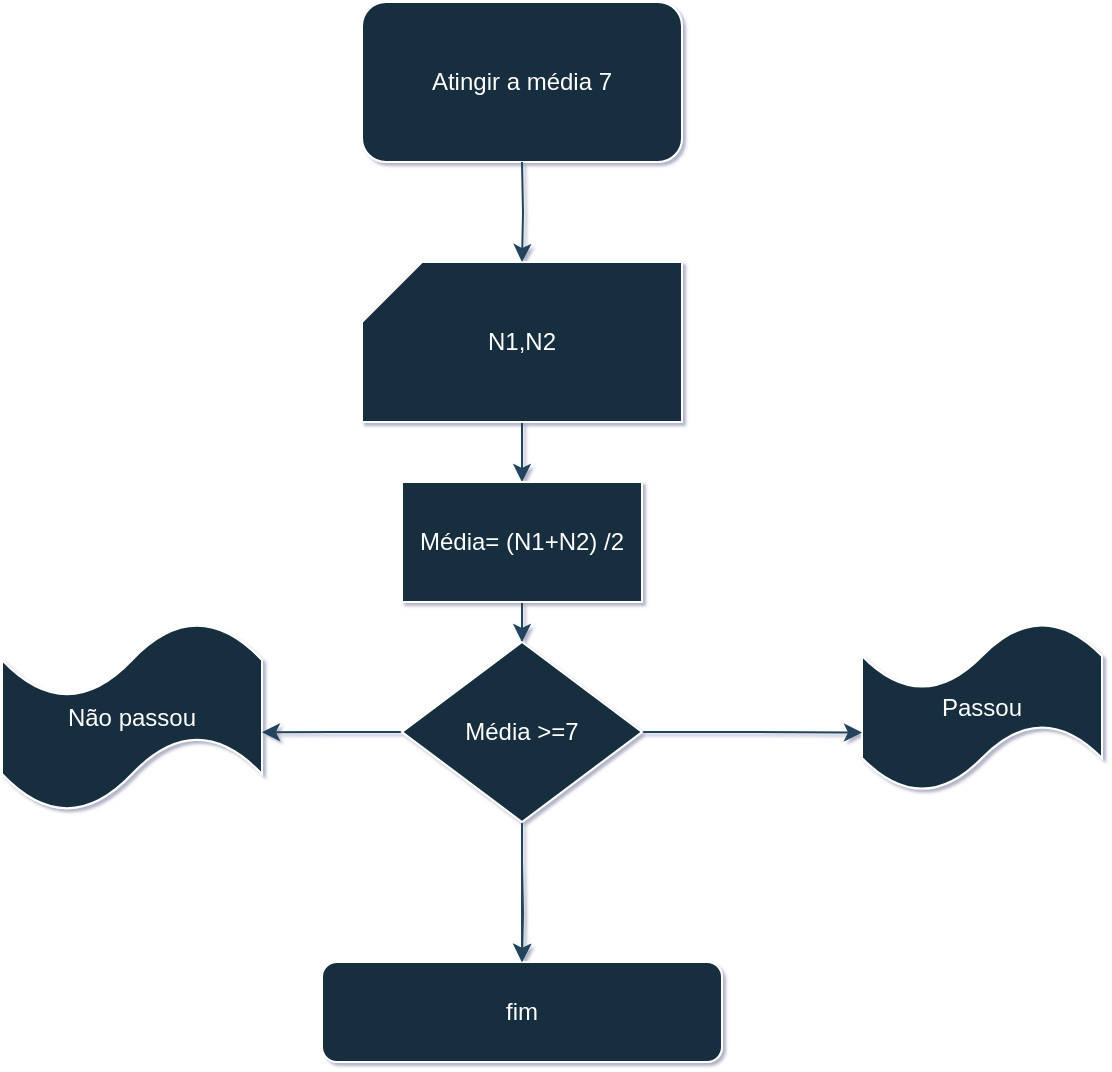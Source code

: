 <mxfile version="26.0.14">
  <diagram name="Página-1" id="KbXSGd8BQL1ttHwS0XMe">
    <mxGraphModel dx="1632" dy="761" grid="1" gridSize="10" guides="1" tooltips="1" connect="1" arrows="1" fold="1" page="1" pageScale="1" pageWidth="827" pageHeight="1169" background="none" math="0" shadow="1">
      <root>
        <mxCell id="0" />
        <mxCell id="1" parent="0" />
        <mxCell id="dsQgrmiMSyN-VsnkwqVX-1" value="Atingir a média 7" style="rounded=1;whiteSpace=wrap;html=1;labelBackgroundColor=none;fillColor=#182E3E;strokeColor=#FFFFFF;fontColor=#FFFFFF;" vertex="1" parent="1">
          <mxGeometry x="330" y="60" width="160" height="80" as="geometry" />
        </mxCell>
        <mxCell id="dsQgrmiMSyN-VsnkwqVX-18" style="edgeStyle=orthogonalEdgeStyle;rounded=0;orthogonalLoop=1;jettySize=auto;html=1;entryX=0.5;entryY=0;entryDx=0;entryDy=0;labelBackgroundColor=none;strokeColor=#23445D;fontColor=default;" edge="1" parent="1" source="dsQgrmiMSyN-VsnkwqVX-2" target="dsQgrmiMSyN-VsnkwqVX-16">
          <mxGeometry relative="1" as="geometry" />
        </mxCell>
        <mxCell id="dsQgrmiMSyN-VsnkwqVX-2" value="N1,N2" style="shape=card;whiteSpace=wrap;html=1;labelBackgroundColor=none;fillColor=#182E3E;strokeColor=#FFFFFF;fontColor=#FFFFFF;" vertex="1" parent="1">
          <mxGeometry x="330" y="190" width="160" height="80" as="geometry" />
        </mxCell>
        <mxCell id="dsQgrmiMSyN-VsnkwqVX-4" value="Passou" style="shape=tape;whiteSpace=wrap;html=1;labelBackgroundColor=none;fillColor=#182E3E;strokeColor=#FFFFFF;fontColor=#FFFFFF;" vertex="1" parent="1">
          <mxGeometry x="580" y="370" width="120" height="85" as="geometry" />
        </mxCell>
        <mxCell id="dsQgrmiMSyN-VsnkwqVX-5" value="Não passou" style="shape=tape;whiteSpace=wrap;html=1;labelBackgroundColor=none;fillColor=#182E3E;strokeColor=#FFFFFF;fontColor=#FFFFFF;" vertex="1" parent="1">
          <mxGeometry x="150" y="370" width="130" height="95" as="geometry" />
        </mxCell>
        <mxCell id="dsQgrmiMSyN-VsnkwqVX-6" value="fim" style="rounded=1;whiteSpace=wrap;html=1;labelBackgroundColor=none;fillColor=#182E3E;strokeColor=#FFFFFF;fontColor=#FFFFFF;" vertex="1" parent="1">
          <mxGeometry x="310" y="540" width="200" height="50" as="geometry" />
        </mxCell>
        <mxCell id="dsQgrmiMSyN-VsnkwqVX-12" style="edgeStyle=orthogonalEdgeStyle;rounded=0;orthogonalLoop=1;jettySize=auto;html=1;entryX=0.5;entryY=0;entryDx=0;entryDy=0;labelBackgroundColor=none;strokeColor=#23445D;fontColor=default;" edge="1" parent="1" target="dsQgrmiMSyN-VsnkwqVX-6">
          <mxGeometry relative="1" as="geometry">
            <mxPoint x="410" y="490" as="sourcePoint" />
          </mxGeometry>
        </mxCell>
        <mxCell id="dsQgrmiMSyN-VsnkwqVX-8" style="edgeStyle=orthogonalEdgeStyle;rounded=0;orthogonalLoop=1;jettySize=auto;html=1;entryX=0.5;entryY=0;entryDx=0;entryDy=0;entryPerimeter=0;labelBackgroundColor=none;strokeColor=#23445D;fontColor=default;" edge="1" parent="1" target="dsQgrmiMSyN-VsnkwqVX-2">
          <mxGeometry relative="1" as="geometry">
            <mxPoint x="410" y="140" as="sourcePoint" />
          </mxGeometry>
        </mxCell>
        <mxCell id="dsQgrmiMSyN-VsnkwqVX-10" style="edgeStyle=orthogonalEdgeStyle;rounded=0;orthogonalLoop=1;jettySize=auto;html=1;exitX=1;exitY=0.5;exitDx=0;exitDy=0;entryX=0;entryY=0.65;entryDx=0;entryDy=0;entryPerimeter=0;labelBackgroundColor=none;strokeColor=#23445D;fontColor=default;" edge="1" parent="1" source="dsQgrmiMSyN-VsnkwqVX-17" target="dsQgrmiMSyN-VsnkwqVX-4">
          <mxGeometry relative="1" as="geometry">
            <mxPoint x="480" y="430" as="sourcePoint" />
          </mxGeometry>
        </mxCell>
        <mxCell id="dsQgrmiMSyN-VsnkwqVX-11" style="edgeStyle=orthogonalEdgeStyle;rounded=0;orthogonalLoop=1;jettySize=auto;html=1;entryX=1;entryY=0.58;entryDx=0;entryDy=0;entryPerimeter=0;exitX=0;exitY=0.5;exitDx=0;exitDy=0;labelBackgroundColor=none;strokeColor=#23445D;fontColor=default;" edge="1" parent="1" source="dsQgrmiMSyN-VsnkwqVX-17" target="dsQgrmiMSyN-VsnkwqVX-5">
          <mxGeometry relative="1" as="geometry">
            <mxPoint x="340" y="430" as="sourcePoint" />
          </mxGeometry>
        </mxCell>
        <mxCell id="dsQgrmiMSyN-VsnkwqVX-19" style="edgeStyle=orthogonalEdgeStyle;rounded=0;orthogonalLoop=1;jettySize=auto;html=1;entryX=0.5;entryY=0;entryDx=0;entryDy=0;labelBackgroundColor=none;strokeColor=#23445D;fontColor=default;" edge="1" parent="1" source="dsQgrmiMSyN-VsnkwqVX-16" target="dsQgrmiMSyN-VsnkwqVX-17">
          <mxGeometry relative="1" as="geometry" />
        </mxCell>
        <mxCell id="dsQgrmiMSyN-VsnkwqVX-16" value="Média= (N1+N2) /2" style="rounded=0;whiteSpace=wrap;html=1;labelBackgroundColor=none;fillColor=#182E3E;strokeColor=#FFFFFF;fontColor=#FFFFFF;" vertex="1" parent="1">
          <mxGeometry x="350" y="300" width="120" height="60" as="geometry" />
        </mxCell>
        <mxCell id="dsQgrmiMSyN-VsnkwqVX-21" value="" style="edgeStyle=orthogonalEdgeStyle;rounded=0;orthogonalLoop=1;jettySize=auto;html=1;labelBackgroundColor=none;strokeColor=#23445D;fontColor=default;" edge="1" parent="1" source="dsQgrmiMSyN-VsnkwqVX-17" target="dsQgrmiMSyN-VsnkwqVX-6">
          <mxGeometry relative="1" as="geometry" />
        </mxCell>
        <mxCell id="dsQgrmiMSyN-VsnkwqVX-17" value="Média &amp;gt;=7" style="rhombus;whiteSpace=wrap;html=1;labelBackgroundColor=none;fillColor=#182E3E;strokeColor=#FFFFFF;fontColor=#FFFFFF;" vertex="1" parent="1">
          <mxGeometry x="350" y="380" width="120" height="90" as="geometry" />
        </mxCell>
      </root>
    </mxGraphModel>
  </diagram>
</mxfile>
